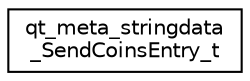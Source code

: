 digraph "Graphical Class Hierarchy"
{
 // LATEX_PDF_SIZE
  edge [fontname="Helvetica",fontsize="10",labelfontname="Helvetica",labelfontsize="10"];
  node [fontname="Helvetica",fontsize="10",shape=record];
  rankdir="LR";
  Node0 [label="qt_meta_stringdata\l_SendCoinsEntry_t",height=0.2,width=0.4,color="black", fillcolor="white", style="filled",URL="$structqt__meta__stringdata___send_coins_entry__t.html",tooltip=" "];
}
